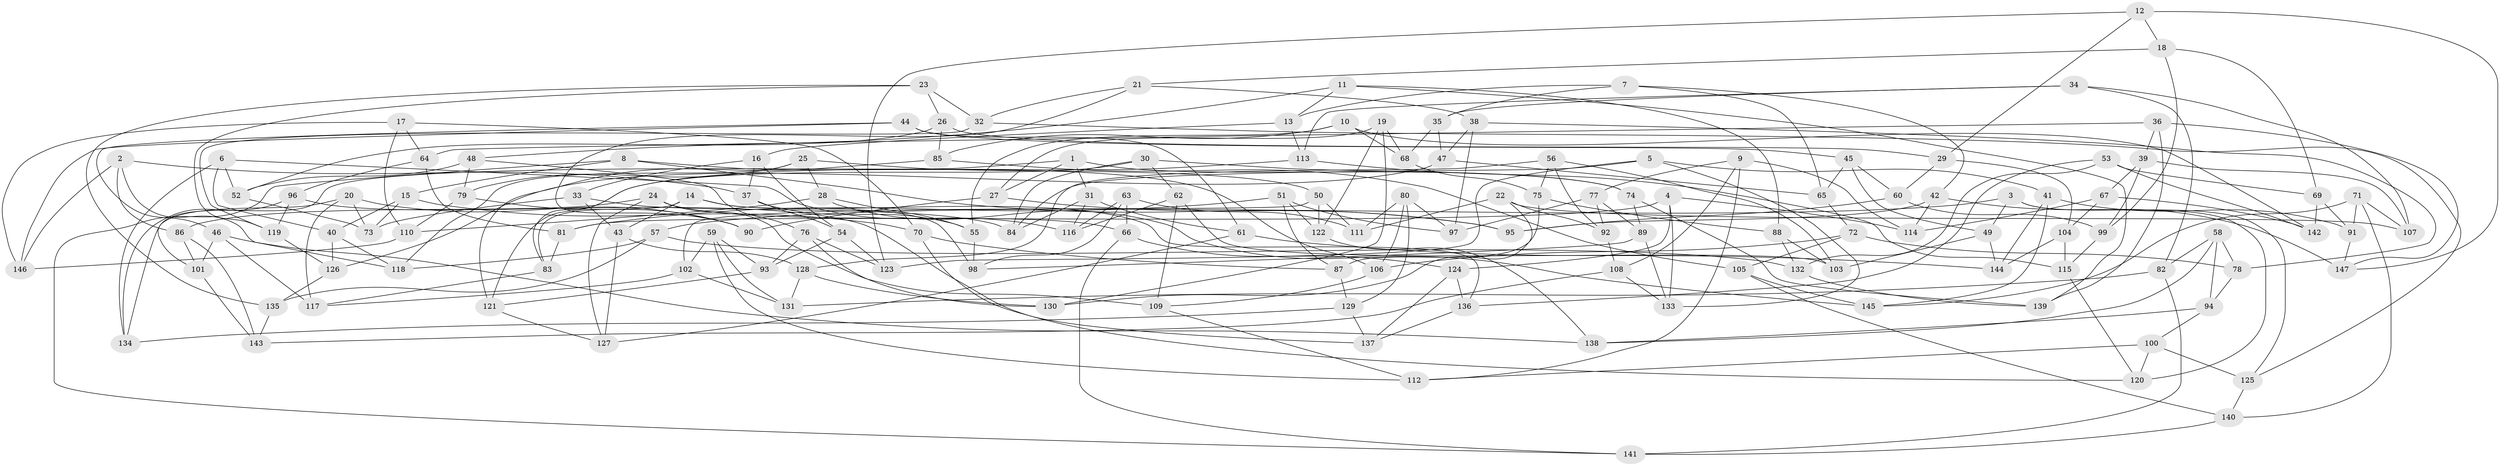 // coarse degree distribution, {4: 0.5145631067961165, 3: 0.08737864077669903, 5: 0.10679611650485436, 6: 0.2912621359223301}
// Generated by graph-tools (version 1.1) at 2025/38/03/04/25 23:38:12]
// undirected, 147 vertices, 294 edges
graph export_dot {
  node [color=gray90,style=filled];
  1;
  2;
  3;
  4;
  5;
  6;
  7;
  8;
  9;
  10;
  11;
  12;
  13;
  14;
  15;
  16;
  17;
  18;
  19;
  20;
  21;
  22;
  23;
  24;
  25;
  26;
  27;
  28;
  29;
  30;
  31;
  32;
  33;
  34;
  35;
  36;
  37;
  38;
  39;
  40;
  41;
  42;
  43;
  44;
  45;
  46;
  47;
  48;
  49;
  50;
  51;
  52;
  53;
  54;
  55;
  56;
  57;
  58;
  59;
  60;
  61;
  62;
  63;
  64;
  65;
  66;
  67;
  68;
  69;
  70;
  71;
  72;
  73;
  74;
  75;
  76;
  77;
  78;
  79;
  80;
  81;
  82;
  83;
  84;
  85;
  86;
  87;
  88;
  89;
  90;
  91;
  92;
  93;
  94;
  95;
  96;
  97;
  98;
  99;
  100;
  101;
  102;
  103;
  104;
  105;
  106;
  107;
  108;
  109;
  110;
  111;
  112;
  113;
  114;
  115;
  116;
  117;
  118;
  119;
  120;
  121;
  122;
  123;
  124;
  125;
  126;
  127;
  128;
  129;
  130;
  131;
  132;
  133;
  134;
  135;
  136;
  137;
  138;
  139;
  140;
  141;
  142;
  143;
  144;
  145;
  146;
  147;
  1 -- 31;
  1 -- 101;
  1 -- 27;
  1 -- 74;
  2 -- 86;
  2 -- 37;
  2 -- 146;
  2 -- 118;
  3 -- 125;
  3 -- 57;
  3 -- 120;
  3 -- 49;
  4 -- 133;
  4 -- 81;
  4 -- 114;
  4 -- 124;
  5 -- 133;
  5 -- 84;
  5 -- 41;
  5 -- 123;
  6 -- 134;
  6 -- 116;
  6 -- 52;
  6 -- 40;
  7 -- 65;
  7 -- 35;
  7 -- 13;
  7 -- 42;
  8 -- 95;
  8 -- 106;
  8 -- 15;
  8 -- 141;
  9 -- 77;
  9 -- 108;
  9 -- 112;
  9 -- 114;
  10 -- 68;
  10 -- 55;
  10 -- 142;
  10 -- 85;
  11 -- 13;
  11 -- 48;
  11 -- 139;
  11 -- 88;
  12 -- 18;
  12 -- 29;
  12 -- 147;
  12 -- 123;
  13 -- 113;
  13 -- 16;
  14 -- 136;
  14 -- 83;
  14 -- 98;
  14 -- 43;
  15 -- 40;
  15 -- 73;
  15 -- 70;
  16 -- 54;
  16 -- 37;
  16 -- 33;
  17 -- 64;
  17 -- 110;
  17 -- 70;
  17 -- 146;
  18 -- 99;
  18 -- 21;
  18 -- 69;
  19 -- 27;
  19 -- 130;
  19 -- 122;
  19 -- 68;
  20 -- 134;
  20 -- 90;
  20 -- 73;
  20 -- 117;
  21 -- 90;
  21 -- 38;
  21 -- 32;
  22 -- 107;
  22 -- 92;
  22 -- 130;
  22 -- 111;
  23 -- 119;
  23 -- 26;
  23 -- 32;
  23 -- 135;
  24 -- 109;
  24 -- 66;
  24 -- 127;
  24 -- 86;
  25 -- 50;
  25 -- 118;
  25 -- 28;
  25 -- 79;
  26 -- 29;
  26 -- 52;
  26 -- 85;
  27 -- 90;
  27 -- 95;
  28 -- 110;
  28 -- 55;
  28 -- 145;
  29 -- 60;
  29 -- 104;
  30 -- 84;
  30 -- 74;
  30 -- 83;
  30 -- 62;
  31 -- 116;
  31 -- 61;
  31 -- 84;
  32 -- 125;
  32 -- 119;
  33 -- 84;
  33 -- 73;
  33 -- 43;
  34 -- 82;
  34 -- 35;
  34 -- 107;
  34 -- 113;
  35 -- 68;
  35 -- 47;
  36 -- 39;
  36 -- 139;
  36 -- 147;
  36 -- 64;
  37 -- 55;
  37 -- 54;
  38 -- 97;
  38 -- 78;
  38 -- 47;
  39 -- 107;
  39 -- 99;
  39 -- 67;
  40 -- 126;
  40 -- 118;
  41 -- 91;
  41 -- 144;
  41 -- 145;
  42 -- 95;
  42 -- 147;
  42 -- 114;
  43 -- 128;
  43 -- 127;
  44 -- 46;
  44 -- 45;
  44 -- 146;
  44 -- 61;
  45 -- 60;
  45 -- 49;
  45 -- 65;
  46 -- 138;
  46 -- 117;
  46 -- 101;
  47 -- 126;
  47 -- 65;
  48 -- 79;
  48 -- 76;
  48 -- 52;
  49 -- 103;
  49 -- 144;
  50 -- 122;
  50 -- 111;
  50 -- 102;
  51 -- 97;
  51 -- 122;
  51 -- 87;
  51 -- 81;
  52 -- 73;
  53 -- 132;
  53 -- 136;
  53 -- 69;
  53 -- 142;
  54 -- 93;
  54 -- 123;
  55 -- 98;
  56 -- 92;
  56 -- 103;
  56 -- 75;
  56 -- 128;
  57 -- 135;
  57 -- 132;
  57 -- 118;
  58 -- 78;
  58 -- 138;
  58 -- 94;
  58 -- 82;
  59 -- 131;
  59 -- 93;
  59 -- 102;
  59 -- 112;
  60 -- 99;
  60 -- 95;
  61 -- 127;
  61 -- 144;
  62 -- 116;
  62 -- 109;
  62 -- 103;
  63 -- 116;
  63 -- 111;
  63 -- 98;
  63 -- 66;
  64 -- 96;
  64 -- 81;
  65 -- 72;
  66 -- 141;
  66 -- 124;
  67 -- 104;
  67 -- 114;
  67 -- 142;
  68 -- 75;
  69 -- 91;
  69 -- 142;
  70 -- 137;
  70 -- 87;
  71 -- 107;
  71 -- 145;
  71 -- 91;
  71 -- 140;
  72 -- 105;
  72 -- 106;
  72 -- 78;
  74 -- 89;
  74 -- 139;
  75 -- 88;
  75 -- 87;
  76 -- 130;
  76 -- 123;
  76 -- 93;
  77 -- 92;
  77 -- 89;
  77 -- 97;
  78 -- 94;
  79 -- 110;
  79 -- 90;
  80 -- 97;
  80 -- 106;
  80 -- 111;
  80 -- 129;
  81 -- 83;
  82 -- 131;
  82 -- 141;
  83 -- 117;
  85 -- 105;
  85 -- 121;
  86 -- 143;
  86 -- 101;
  87 -- 129;
  88 -- 103;
  88 -- 132;
  89 -- 133;
  89 -- 98;
  91 -- 147;
  92 -- 108;
  93 -- 121;
  94 -- 138;
  94 -- 100;
  96 -- 134;
  96 -- 120;
  96 -- 119;
  99 -- 115;
  100 -- 120;
  100 -- 125;
  100 -- 112;
  101 -- 143;
  102 -- 131;
  102 -- 117;
  104 -- 115;
  104 -- 144;
  105 -- 140;
  105 -- 145;
  106 -- 109;
  108 -- 143;
  108 -- 133;
  109 -- 112;
  110 -- 146;
  113 -- 115;
  113 -- 121;
  115 -- 120;
  119 -- 126;
  121 -- 127;
  122 -- 138;
  124 -- 136;
  124 -- 137;
  125 -- 140;
  126 -- 135;
  128 -- 131;
  128 -- 130;
  129 -- 137;
  129 -- 134;
  132 -- 139;
  135 -- 143;
  136 -- 137;
  140 -- 141;
}
